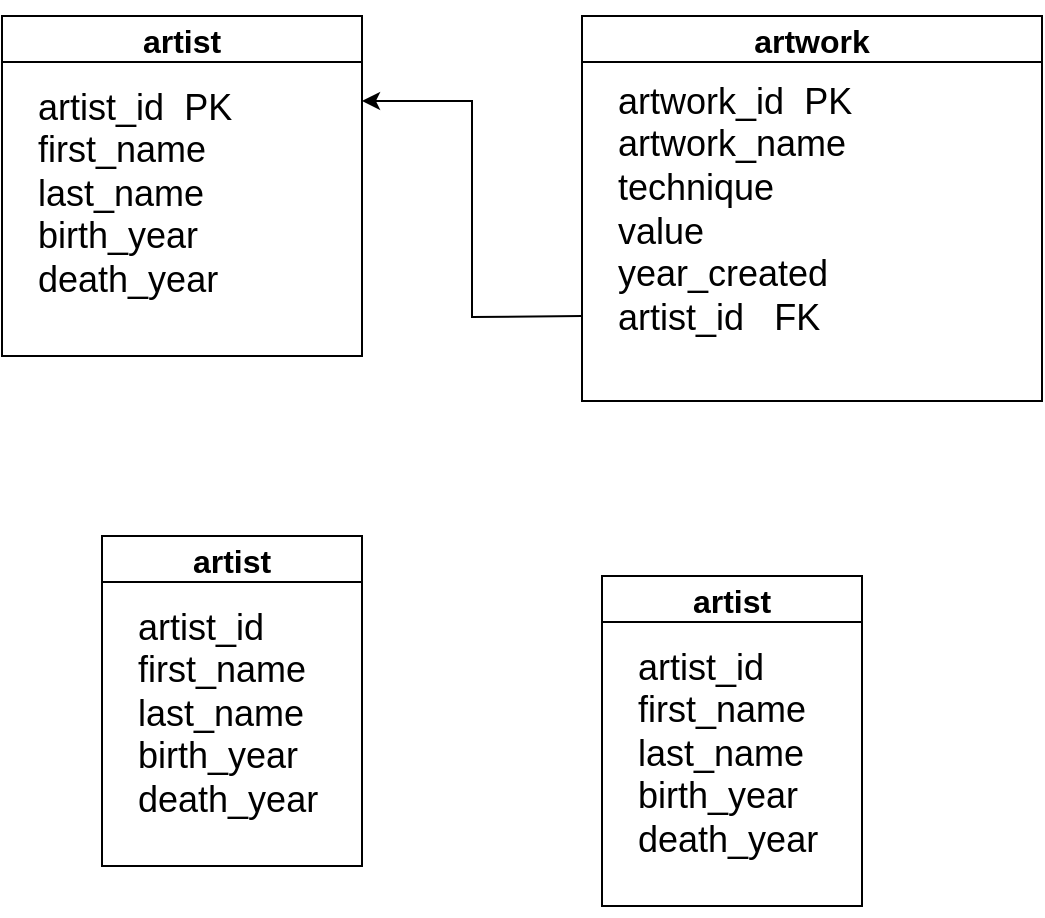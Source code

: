 <mxfile version="15.9.1" type="github">
  <diagram id="5nj7AKZcWYQtCZfu8FCz" name="Page-1">
    <mxGraphModel dx="868" dy="468" grid="1" gridSize="10" guides="1" tooltips="1" connect="1" arrows="1" fold="1" page="1" pageScale="1" pageWidth="827" pageHeight="1169" math="0" shadow="0">
      <root>
        <mxCell id="0" />
        <mxCell id="1" parent="0" />
        <mxCell id="dYsU5wRK8RfftVKQluZ8-2" value="artist" style="swimlane;fontSize=16;" vertex="1" parent="1">
          <mxGeometry x="370" y="320" width="130" height="165" as="geometry" />
        </mxCell>
        <mxCell id="dYsU5wRK8RfftVKQluZ8-3" value="&lt;p style=&quot;line-height: 1.2; font-size: 18px;&quot;&gt;&lt;/p&gt;&lt;div style=&quot;font-size: 18px;&quot; align=&quot;left&quot;&gt;&lt;font style=&quot;font-size: 18px;&quot;&gt;artist_id&lt;/font&gt;&lt;/div&gt;&lt;div style=&quot;font-size: 18px;&quot; align=&quot;left&quot;&gt;&lt;font style=&quot;font-size: 18px;&quot;&gt;first_name&lt;/font&gt;&lt;/div&gt;&lt;div style=&quot;font-size: 18px;&quot; align=&quot;left&quot;&gt;&lt;font style=&quot;font-size: 18px;&quot;&gt;last_name&lt;/font&gt;&lt;/div&gt;&lt;div style=&quot;font-size: 18px;&quot; align=&quot;left&quot;&gt;&lt;font style=&quot;font-size: 18px;&quot;&gt;birth_year&lt;/font&gt;&lt;/div&gt;&lt;div style=&quot;font-size: 18px;&quot; align=&quot;left&quot;&gt;&lt;font style=&quot;font-size: 18px;&quot;&gt;death_year&lt;br style=&quot;font-size: 18px;&quot;&gt;&lt;/font&gt;&lt;/div&gt;&lt;p style=&quot;font-size: 18px;&quot;&gt;&lt;/p&gt;" style="text;html=1;align=left;verticalAlign=middle;resizable=0;points=[];autosize=1;strokeColor=none;fillColor=none;perimeterSpacing=1;horizontal=1;spacingTop=8;spacing=7;spacingLeft=1;fontSize=18;" vertex="1" parent="dYsU5wRK8RfftVKQluZ8-2">
          <mxGeometry x="10" width="120" height="170" as="geometry" />
        </mxCell>
        <mxCell id="dYsU5wRK8RfftVKQluZ8-5" value="artwork" style="swimlane;fontSize=16;" vertex="1" parent="1">
          <mxGeometry x="360" y="40" width="230" height="192.5" as="geometry" />
        </mxCell>
        <mxCell id="dYsU5wRK8RfftVKQluZ8-6" value="&lt;p style=&quot;line-height: 1.2 ; font-size: 18px&quot;&gt;&lt;/p&gt;&lt;div style=&quot;font-size: 18px&quot; align=&quot;left&quot;&gt;&lt;font style=&quot;font-size: 18px&quot;&gt;artwork_id&lt;span style=&quot;white-space: pre&quot;&gt;	&lt;/span&gt;&lt;span style=&quot;white-space: pre&quot;&gt;	&lt;/span&gt;PK&lt;/font&gt;&lt;/div&gt;&lt;div style=&quot;font-size: 18px&quot; align=&quot;left&quot;&gt;&lt;font style=&quot;font-size: 18px&quot;&gt;artwork_name&lt;/font&gt;&lt;/div&gt;&lt;div style=&quot;font-size: 18px&quot; align=&quot;left&quot;&gt;&lt;font style=&quot;font-size: 18px&quot;&gt;technique&lt;/font&gt;&lt;/div&gt;&lt;div style=&quot;font-size: 18px&quot; align=&quot;left&quot;&gt;&lt;font style=&quot;font-size: 18px&quot;&gt;value&lt;br&gt;&lt;/font&gt;&lt;/div&gt;&lt;div style=&quot;font-size: 18px&quot; align=&quot;left&quot;&gt;&lt;font style=&quot;font-size: 18px&quot;&gt;year_created&lt;/font&gt;&lt;/div&gt;&lt;div style=&quot;font-size: 18px&quot; align=&quot;left&quot;&gt;&lt;font style=&quot;font-size: 18px&quot;&gt;artist_id&lt;span style=&quot;white-space: pre&quot;&gt;	&lt;/span&gt;&lt;span style=&quot;white-space: pre&quot;&gt;	&lt;/span&gt;&lt;span style=&quot;white-space: pre&quot;&gt;	&lt;/span&gt;FK&lt;br style=&quot;font-size: 18px&quot;&gt;&lt;/font&gt;&lt;/div&gt;&lt;p style=&quot;font-size: 18px&quot;&gt;&lt;/p&gt;" style="text;html=1;align=left;verticalAlign=middle;resizable=0;points=[];autosize=1;strokeColor=none;fillColor=none;perimeterSpacing=1;horizontal=1;spacingTop=8;spacing=7;spacingLeft=1;fontSize=18;" vertex="1" parent="dYsU5wRK8RfftVKQluZ8-5">
          <mxGeometry x="10" y="-7.5" width="210" height="200" as="geometry" />
        </mxCell>
        <mxCell id="dYsU5wRK8RfftVKQluZ8-7" value="artist" style="swimlane;fontSize=16;" vertex="1" parent="1">
          <mxGeometry x="120" y="300" width="130" height="165" as="geometry" />
        </mxCell>
        <mxCell id="dYsU5wRK8RfftVKQluZ8-8" value="&lt;p style=&quot;line-height: 1.2; font-size: 18px;&quot;&gt;&lt;/p&gt;&lt;div style=&quot;font-size: 18px;&quot; align=&quot;left&quot;&gt;&lt;font style=&quot;font-size: 18px;&quot;&gt;artist_id&lt;/font&gt;&lt;/div&gt;&lt;div style=&quot;font-size: 18px;&quot; align=&quot;left&quot;&gt;&lt;font style=&quot;font-size: 18px;&quot;&gt;first_name&lt;/font&gt;&lt;/div&gt;&lt;div style=&quot;font-size: 18px;&quot; align=&quot;left&quot;&gt;&lt;font style=&quot;font-size: 18px;&quot;&gt;last_name&lt;/font&gt;&lt;/div&gt;&lt;div style=&quot;font-size: 18px;&quot; align=&quot;left&quot;&gt;&lt;font style=&quot;font-size: 18px;&quot;&gt;birth_year&lt;/font&gt;&lt;/div&gt;&lt;div style=&quot;font-size: 18px;&quot; align=&quot;left&quot;&gt;&lt;font style=&quot;font-size: 18px;&quot;&gt;death_year&lt;br style=&quot;font-size: 18px;&quot;&gt;&lt;/font&gt;&lt;/div&gt;&lt;p style=&quot;font-size: 18px;&quot;&gt;&lt;/p&gt;" style="text;html=1;align=left;verticalAlign=middle;resizable=0;points=[];autosize=1;strokeColor=none;fillColor=none;perimeterSpacing=1;horizontal=1;spacingTop=8;spacing=7;spacingLeft=1;fontSize=18;" vertex="1" parent="dYsU5wRK8RfftVKQluZ8-7">
          <mxGeometry x="10" width="120" height="170" as="geometry" />
        </mxCell>
        <mxCell id="dYsU5wRK8RfftVKQluZ8-13" style="edgeStyle=orthogonalEdgeStyle;rounded=0;orthogonalLoop=1;jettySize=auto;html=1;exitX=1;exitY=0.25;exitDx=0;exitDy=0;fontSize=16;entryX=1;entryY=0.25;entryDx=0;entryDy=0;" edge="1" parent="1" target="dYsU5wRK8RfftVKQluZ8-9">
          <mxGeometry relative="1" as="geometry">
            <mxPoint x="360" y="190" as="sourcePoint" />
          </mxGeometry>
        </mxCell>
        <mxCell id="dYsU5wRK8RfftVKQluZ8-9" value="artist" style="swimlane;fontSize=16;" vertex="1" parent="1">
          <mxGeometry x="70" y="40" width="180" height="170" as="geometry" />
        </mxCell>
        <mxCell id="dYsU5wRK8RfftVKQluZ8-10" value="&lt;p style=&quot;line-height: 1.2 ; font-size: 18px&quot;&gt;&lt;/p&gt;&lt;div style=&quot;font-size: 18px&quot; align=&quot;left&quot;&gt;&lt;font style=&quot;font-size: 18px&quot;&gt;artist_id&lt;span style=&quot;white-space: pre&quot;&gt;	&lt;/span&gt;&lt;span style=&quot;white-space: pre&quot;&gt;	&lt;/span&gt;PK&lt;/font&gt;&lt;/div&gt;&lt;div style=&quot;font-size: 18px&quot; align=&quot;left&quot;&gt;&lt;font style=&quot;font-size: 18px&quot;&gt;first_name&lt;/font&gt;&lt;/div&gt;&lt;div style=&quot;font-size: 18px&quot; align=&quot;left&quot;&gt;&lt;font style=&quot;font-size: 18px&quot;&gt;last_name&lt;/font&gt;&lt;/div&gt;&lt;div style=&quot;font-size: 18px&quot; align=&quot;left&quot;&gt;&lt;font style=&quot;font-size: 18px&quot;&gt;birth_year&lt;/font&gt;&lt;/div&gt;&lt;div style=&quot;font-size: 18px&quot; align=&quot;left&quot;&gt;&lt;font style=&quot;font-size: 18px&quot;&gt;death_year&lt;br style=&quot;font-size: 18px&quot;&gt;&lt;/font&gt;&lt;/div&gt;&lt;p style=&quot;font-size: 18px&quot;&gt;&lt;/p&gt;" style="text;html=1;align=left;verticalAlign=middle;resizable=0;points=[];autosize=1;strokeColor=none;fillColor=none;perimeterSpacing=1;horizontal=1;spacingTop=8;spacing=7;spacingLeft=1;fontSize=18;" vertex="1" parent="dYsU5wRK8RfftVKQluZ8-9">
          <mxGeometry x="10" width="170" height="170" as="geometry" />
        </mxCell>
      </root>
    </mxGraphModel>
  </diagram>
</mxfile>
